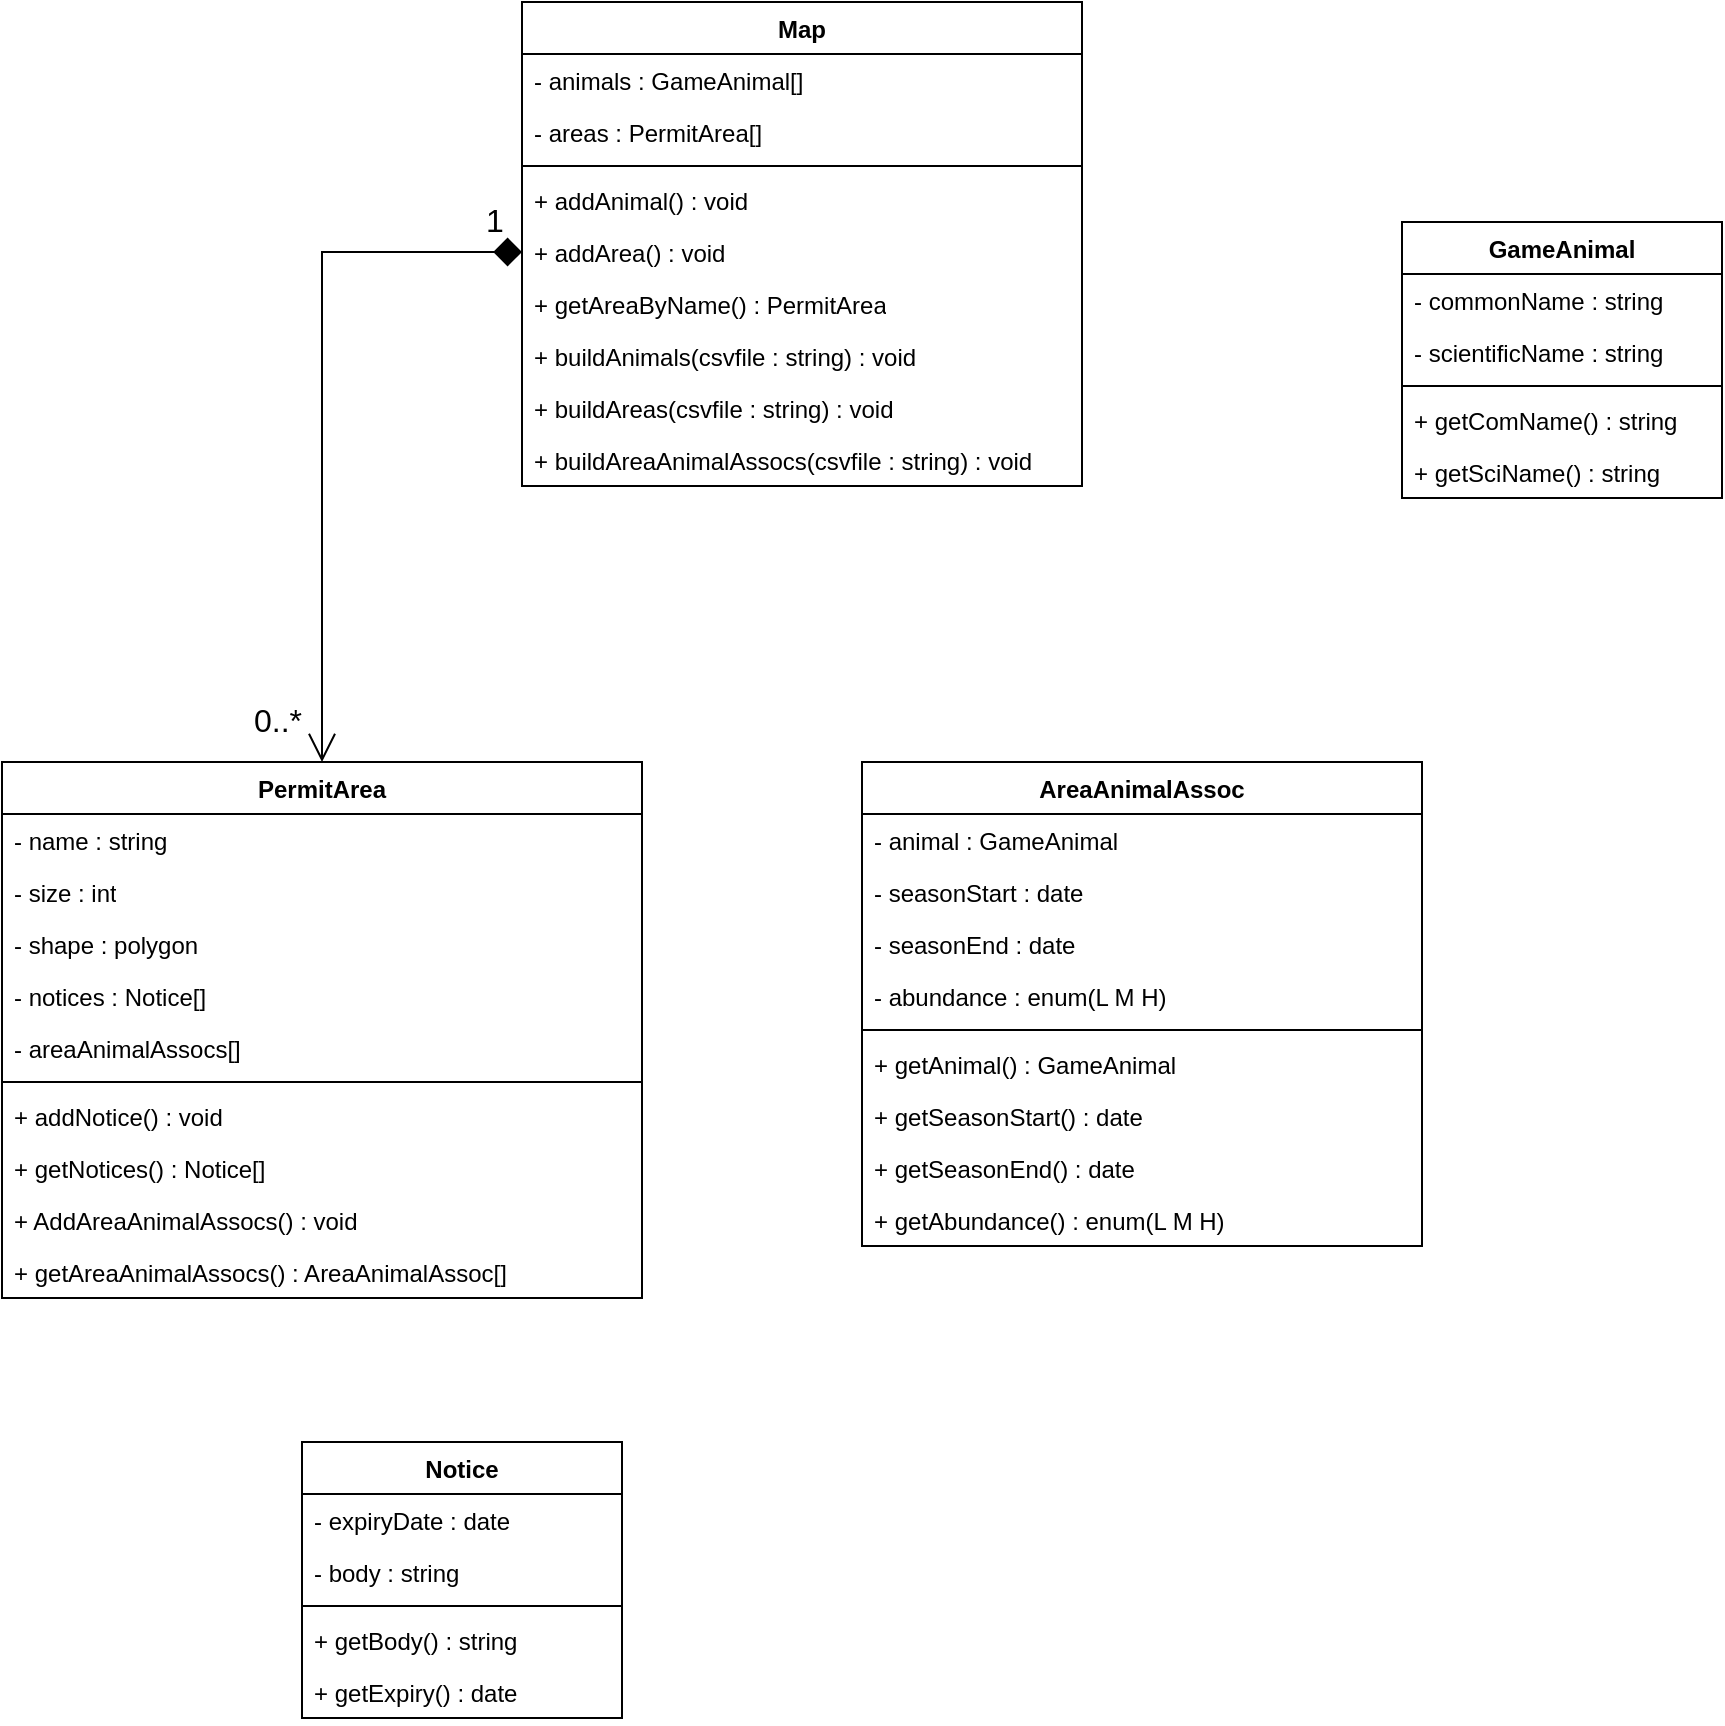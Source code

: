 <mxfile version="24.7.6">
  <diagram name="Page-1" id="c4acf3e9-155e-7222-9cf6-157b1a14988f">
    <mxGraphModel dx="1247" dy="690" grid="1" gridSize="10" guides="1" tooltips="1" connect="1" arrows="1" fold="1" page="1" pageScale="1" pageWidth="850" pageHeight="1100" background="none" math="0" shadow="0">
      <root>
        <mxCell id="0" />
        <mxCell id="1" parent="0" />
        <mxCell id="Ez3vP4pjUcFBJTDkklkr-1" value="PermitArea" style="swimlane;fontStyle=1;align=center;verticalAlign=top;childLayout=stackLayout;horizontal=1;startSize=26;horizontalStack=0;resizeParent=1;resizeParentMax=0;resizeLast=0;collapsible=1;marginBottom=0;whiteSpace=wrap;html=1;" parent="1" vertex="1">
          <mxGeometry x="810" y="530" width="320" height="268" as="geometry" />
        </mxCell>
        <mxCell id="Ez3vP4pjUcFBJTDkklkr-2" value="- name : string" style="text;strokeColor=none;fillColor=none;align=left;verticalAlign=top;spacingLeft=4;spacingRight=4;overflow=hidden;rotatable=0;points=[[0,0.5],[1,0.5]];portConstraint=eastwest;whiteSpace=wrap;html=1;" parent="Ez3vP4pjUcFBJTDkklkr-1" vertex="1">
          <mxGeometry y="26" width="320" height="26" as="geometry" />
        </mxCell>
        <mxCell id="Ez3vP4pjUcFBJTDkklkr-22" value="- size : int" style="text;strokeColor=none;fillColor=none;align=left;verticalAlign=top;spacingLeft=4;spacingRight=4;overflow=hidden;rotatable=0;points=[[0,0.5],[1,0.5]];portConstraint=eastwest;whiteSpace=wrap;html=1;" parent="Ez3vP4pjUcFBJTDkklkr-1" vertex="1">
          <mxGeometry y="52" width="320" height="26" as="geometry" />
        </mxCell>
        <mxCell id="Ez3vP4pjUcFBJTDkklkr-23" value="- shape : polygon" style="text;strokeColor=none;fillColor=none;align=left;verticalAlign=top;spacingLeft=4;spacingRight=4;overflow=hidden;rotatable=0;points=[[0,0.5],[1,0.5]];portConstraint=eastwest;whiteSpace=wrap;html=1;" parent="Ez3vP4pjUcFBJTDkklkr-1" vertex="1">
          <mxGeometry y="78" width="320" height="26" as="geometry" />
        </mxCell>
        <mxCell id="Ez3vP4pjUcFBJTDkklkr-24" value="- notices : Notice[]" style="text;strokeColor=none;fillColor=none;align=left;verticalAlign=top;spacingLeft=4;spacingRight=4;overflow=hidden;rotatable=0;points=[[0,0.5],[1,0.5]];portConstraint=eastwest;whiteSpace=wrap;html=1;" parent="Ez3vP4pjUcFBJTDkklkr-1" vertex="1">
          <mxGeometry y="104" width="320" height="26" as="geometry" />
        </mxCell>
        <mxCell id="Ez3vP4pjUcFBJTDkklkr-25" value="- areaAnimalAssocs[]" style="text;strokeColor=none;fillColor=none;align=left;verticalAlign=top;spacingLeft=4;spacingRight=4;overflow=hidden;rotatable=0;points=[[0,0.5],[1,0.5]];portConstraint=eastwest;whiteSpace=wrap;html=1;" parent="Ez3vP4pjUcFBJTDkklkr-1" vertex="1">
          <mxGeometry y="130" width="320" height="26" as="geometry" />
        </mxCell>
        <mxCell id="Ez3vP4pjUcFBJTDkklkr-3" value="" style="line;strokeWidth=1;fillColor=none;align=left;verticalAlign=middle;spacingTop=-1;spacingLeft=3;spacingRight=3;rotatable=0;labelPosition=right;points=[];portConstraint=eastwest;strokeColor=inherit;" parent="Ez3vP4pjUcFBJTDkklkr-1" vertex="1">
          <mxGeometry y="156" width="320" height="8" as="geometry" />
        </mxCell>
        <mxCell id="Ez3vP4pjUcFBJTDkklkr-4" value="+ addNotice() : void" style="text;strokeColor=none;fillColor=none;align=left;verticalAlign=top;spacingLeft=4;spacingRight=4;overflow=hidden;rotatable=0;points=[[0,0.5],[1,0.5]];portConstraint=eastwest;whiteSpace=wrap;html=1;" parent="Ez3vP4pjUcFBJTDkklkr-1" vertex="1">
          <mxGeometry y="164" width="320" height="26" as="geometry" />
        </mxCell>
        <mxCell id="Ez3vP4pjUcFBJTDkklkr-26" value="+ getNotices() : Notice[]" style="text;strokeColor=none;fillColor=none;align=left;verticalAlign=top;spacingLeft=4;spacingRight=4;overflow=hidden;rotatable=0;points=[[0,0.5],[1,0.5]];portConstraint=eastwest;whiteSpace=wrap;html=1;" parent="Ez3vP4pjUcFBJTDkklkr-1" vertex="1">
          <mxGeometry y="190" width="320" height="26" as="geometry" />
        </mxCell>
        <mxCell id="Ez3vP4pjUcFBJTDkklkr-27" value="+ AddAreaAnimalAssocs() : void" style="text;strokeColor=none;fillColor=none;align=left;verticalAlign=top;spacingLeft=4;spacingRight=4;overflow=hidden;rotatable=0;points=[[0,0.5],[1,0.5]];portConstraint=eastwest;whiteSpace=wrap;html=1;" parent="Ez3vP4pjUcFBJTDkklkr-1" vertex="1">
          <mxGeometry y="216" width="320" height="26" as="geometry" />
        </mxCell>
        <mxCell id="Ez3vP4pjUcFBJTDkklkr-28" value="+ getAreaAnimalAssocs() : AreaAnimalAssoc[]" style="text;strokeColor=none;fillColor=none;align=left;verticalAlign=top;spacingLeft=4;spacingRight=4;overflow=hidden;rotatable=0;points=[[0,0.5],[1,0.5]];portConstraint=eastwest;whiteSpace=wrap;html=1;" parent="Ez3vP4pjUcFBJTDkklkr-1" vertex="1">
          <mxGeometry y="242" width="320" height="26" as="geometry" />
        </mxCell>
        <mxCell id="Ez3vP4pjUcFBJTDkklkr-5" value="Map" style="swimlane;fontStyle=1;align=center;verticalAlign=top;childLayout=stackLayout;horizontal=1;startSize=26;horizontalStack=0;resizeParent=1;resizeParentMax=0;resizeLast=0;collapsible=1;marginBottom=0;whiteSpace=wrap;html=1;" parent="1" vertex="1">
          <mxGeometry x="1070" y="150" width="280" height="242" as="geometry" />
        </mxCell>
        <mxCell id="Ez3vP4pjUcFBJTDkklkr-6" value="- animals : GameAnimal[]" style="text;strokeColor=none;fillColor=none;align=left;verticalAlign=top;spacingLeft=4;spacingRight=4;overflow=hidden;rotatable=0;points=[[0,0.5],[1,0.5]];portConstraint=eastwest;whiteSpace=wrap;html=1;" parent="Ez3vP4pjUcFBJTDkklkr-5" vertex="1">
          <mxGeometry y="26" width="280" height="26" as="geometry" />
        </mxCell>
        <mxCell id="Ez3vP4pjUcFBJTDkklkr-31" value="- areas : PermitArea[]" style="text;strokeColor=none;fillColor=none;align=left;verticalAlign=top;spacingLeft=4;spacingRight=4;overflow=hidden;rotatable=0;points=[[0,0.5],[1,0.5]];portConstraint=eastwest;whiteSpace=wrap;html=1;" parent="Ez3vP4pjUcFBJTDkklkr-5" vertex="1">
          <mxGeometry y="52" width="280" height="26" as="geometry" />
        </mxCell>
        <mxCell id="Ez3vP4pjUcFBJTDkklkr-7" value="" style="line;strokeWidth=1;fillColor=none;align=left;verticalAlign=middle;spacingTop=-1;spacingLeft=3;spacingRight=3;rotatable=0;labelPosition=right;points=[];portConstraint=eastwest;strokeColor=inherit;" parent="Ez3vP4pjUcFBJTDkklkr-5" vertex="1">
          <mxGeometry y="78" width="280" height="8" as="geometry" />
        </mxCell>
        <mxCell id="Ez3vP4pjUcFBJTDkklkr-8" value="+ addAnimal() : void" style="text;strokeColor=none;fillColor=none;align=left;verticalAlign=top;spacingLeft=4;spacingRight=4;overflow=hidden;rotatable=0;points=[[0,0.5],[1,0.5]];portConstraint=eastwest;whiteSpace=wrap;html=1;" parent="Ez3vP4pjUcFBJTDkklkr-5" vertex="1">
          <mxGeometry y="86" width="280" height="26" as="geometry" />
        </mxCell>
        <mxCell id="Ez3vP4pjUcFBJTDkklkr-32" value="+ addArea() : void" style="text;strokeColor=none;fillColor=none;align=left;verticalAlign=top;spacingLeft=4;spacingRight=4;overflow=hidden;rotatable=0;points=[[0,0.5],[1,0.5]];portConstraint=eastwest;whiteSpace=wrap;html=1;" parent="Ez3vP4pjUcFBJTDkklkr-5" vertex="1">
          <mxGeometry y="112" width="280" height="26" as="geometry" />
        </mxCell>
        <mxCell id="Ez3vP4pjUcFBJTDkklkr-33" value="+ getAreaByName() : PermitArea" style="text;strokeColor=none;fillColor=none;align=left;verticalAlign=top;spacingLeft=4;spacingRight=4;overflow=hidden;rotatable=0;points=[[0,0.5],[1,0.5]];portConstraint=eastwest;whiteSpace=wrap;html=1;" parent="Ez3vP4pjUcFBJTDkklkr-5" vertex="1">
          <mxGeometry y="138" width="280" height="26" as="geometry" />
        </mxCell>
        <mxCell id="Ez3vP4pjUcFBJTDkklkr-34" value="+ buildAnimals(csvfile : string) : void" style="text;strokeColor=none;fillColor=none;align=left;verticalAlign=top;spacingLeft=4;spacingRight=4;overflow=hidden;rotatable=0;points=[[0,0.5],[1,0.5]];portConstraint=eastwest;whiteSpace=wrap;html=1;" parent="Ez3vP4pjUcFBJTDkklkr-5" vertex="1">
          <mxGeometry y="164" width="280" height="26" as="geometry" />
        </mxCell>
        <mxCell id="Ez3vP4pjUcFBJTDkklkr-35" value="+ buildAreas(csvfile : string) : void" style="text;strokeColor=none;fillColor=none;align=left;verticalAlign=top;spacingLeft=4;spacingRight=4;overflow=hidden;rotatable=0;points=[[0,0.5],[1,0.5]];portConstraint=eastwest;whiteSpace=wrap;html=1;" parent="Ez3vP4pjUcFBJTDkklkr-5" vertex="1">
          <mxGeometry y="190" width="280" height="26" as="geometry" />
        </mxCell>
        <mxCell id="Ez3vP4pjUcFBJTDkklkr-38" value="+ buildAreaAnimalAssocs(csvfile : string) : void" style="text;strokeColor=none;fillColor=none;align=left;verticalAlign=top;spacingLeft=4;spacingRight=4;overflow=hidden;rotatable=0;points=[[0,0.5],[1,0.5]];portConstraint=eastwest;whiteSpace=wrap;html=1;" parent="Ez3vP4pjUcFBJTDkklkr-5" vertex="1">
          <mxGeometry y="216" width="280" height="26" as="geometry" />
        </mxCell>
        <mxCell id="Ez3vP4pjUcFBJTDkklkr-9" value="Notice" style="swimlane;fontStyle=1;align=center;verticalAlign=top;childLayout=stackLayout;horizontal=1;startSize=26;horizontalStack=0;resizeParent=1;resizeParentMax=0;resizeLast=0;collapsible=1;marginBottom=0;whiteSpace=wrap;html=1;" parent="1" vertex="1">
          <mxGeometry x="960" y="870" width="160" height="138" as="geometry" />
        </mxCell>
        <mxCell id="Ez3vP4pjUcFBJTDkklkr-10" value="- expiryDate : date" style="text;strokeColor=none;fillColor=none;align=left;verticalAlign=top;spacingLeft=4;spacingRight=4;overflow=hidden;rotatable=0;points=[[0,0.5],[1,0.5]];portConstraint=eastwest;whiteSpace=wrap;html=1;" parent="Ez3vP4pjUcFBJTDkklkr-9" vertex="1">
          <mxGeometry y="26" width="160" height="26" as="geometry" />
        </mxCell>
        <mxCell id="Ez3vP4pjUcFBJTDkklkr-39" value="- body : string" style="text;strokeColor=none;fillColor=none;align=left;verticalAlign=top;spacingLeft=4;spacingRight=4;overflow=hidden;rotatable=0;points=[[0,0.5],[1,0.5]];portConstraint=eastwest;whiteSpace=wrap;html=1;" parent="Ez3vP4pjUcFBJTDkklkr-9" vertex="1">
          <mxGeometry y="52" width="160" height="26" as="geometry" />
        </mxCell>
        <mxCell id="Ez3vP4pjUcFBJTDkklkr-11" value="" style="line;strokeWidth=1;fillColor=none;align=left;verticalAlign=middle;spacingTop=-1;spacingLeft=3;spacingRight=3;rotatable=0;labelPosition=right;points=[];portConstraint=eastwest;strokeColor=inherit;" parent="Ez3vP4pjUcFBJTDkklkr-9" vertex="1">
          <mxGeometry y="78" width="160" height="8" as="geometry" />
        </mxCell>
        <mxCell id="Ez3vP4pjUcFBJTDkklkr-12" value="+ getBody() : string" style="text;strokeColor=none;fillColor=none;align=left;verticalAlign=top;spacingLeft=4;spacingRight=4;overflow=hidden;rotatable=0;points=[[0,0.5],[1,0.5]];portConstraint=eastwest;whiteSpace=wrap;html=1;" parent="Ez3vP4pjUcFBJTDkklkr-9" vertex="1">
          <mxGeometry y="86" width="160" height="26" as="geometry" />
        </mxCell>
        <mxCell id="Ez3vP4pjUcFBJTDkklkr-40" value="+ getExpiry() : date" style="text;strokeColor=none;fillColor=none;align=left;verticalAlign=top;spacingLeft=4;spacingRight=4;overflow=hidden;rotatable=0;points=[[0,0.5],[1,0.5]];portConstraint=eastwest;whiteSpace=wrap;html=1;" parent="Ez3vP4pjUcFBJTDkklkr-9" vertex="1">
          <mxGeometry y="112" width="160" height="26" as="geometry" />
        </mxCell>
        <mxCell id="Ez3vP4pjUcFBJTDkklkr-13" value="GameAnimal" style="swimlane;fontStyle=1;align=center;verticalAlign=top;childLayout=stackLayout;horizontal=1;startSize=26;horizontalStack=0;resizeParent=1;resizeParentMax=0;resizeLast=0;collapsible=1;marginBottom=0;whiteSpace=wrap;html=1;" parent="1" vertex="1">
          <mxGeometry x="1510" y="260" width="160" height="138" as="geometry" />
        </mxCell>
        <mxCell id="Ez3vP4pjUcFBJTDkklkr-14" value="- commonName : string" style="text;strokeColor=none;fillColor=none;align=left;verticalAlign=top;spacingLeft=4;spacingRight=4;overflow=hidden;rotatable=0;points=[[0,0.5],[1,0.5]];portConstraint=eastwest;whiteSpace=wrap;html=1;" parent="Ez3vP4pjUcFBJTDkklkr-13" vertex="1">
          <mxGeometry y="26" width="160" height="26" as="geometry" />
        </mxCell>
        <mxCell id="Ez3vP4pjUcFBJTDkklkr-29" value="- scientificName : string" style="text;strokeColor=none;fillColor=none;align=left;verticalAlign=top;spacingLeft=4;spacingRight=4;overflow=hidden;rotatable=0;points=[[0,0.5],[1,0.5]];portConstraint=eastwest;whiteSpace=wrap;html=1;" parent="Ez3vP4pjUcFBJTDkklkr-13" vertex="1">
          <mxGeometry y="52" width="160" height="26" as="geometry" />
        </mxCell>
        <mxCell id="Ez3vP4pjUcFBJTDkklkr-15" value="" style="line;strokeWidth=1;fillColor=none;align=left;verticalAlign=middle;spacingTop=-1;spacingLeft=3;spacingRight=3;rotatable=0;labelPosition=right;points=[];portConstraint=eastwest;strokeColor=inherit;" parent="Ez3vP4pjUcFBJTDkklkr-13" vertex="1">
          <mxGeometry y="78" width="160" height="8" as="geometry" />
        </mxCell>
        <mxCell id="Ez3vP4pjUcFBJTDkklkr-16" value="+ getComName() : string" style="text;strokeColor=none;fillColor=none;align=left;verticalAlign=top;spacingLeft=4;spacingRight=4;overflow=hidden;rotatable=0;points=[[0,0.5],[1,0.5]];portConstraint=eastwest;whiteSpace=wrap;html=1;" parent="Ez3vP4pjUcFBJTDkklkr-13" vertex="1">
          <mxGeometry y="86" width="160" height="26" as="geometry" />
        </mxCell>
        <mxCell id="Ez3vP4pjUcFBJTDkklkr-30" value="+ getSciName() : string" style="text;strokeColor=none;fillColor=none;align=left;verticalAlign=top;spacingLeft=4;spacingRight=4;overflow=hidden;rotatable=0;points=[[0,0.5],[1,0.5]];portConstraint=eastwest;whiteSpace=wrap;html=1;" parent="Ez3vP4pjUcFBJTDkklkr-13" vertex="1">
          <mxGeometry y="112" width="160" height="26" as="geometry" />
        </mxCell>
        <mxCell id="Ez3vP4pjUcFBJTDkklkr-17" value="AreaAnimalAssoc" style="swimlane;fontStyle=1;align=center;verticalAlign=top;childLayout=stackLayout;horizontal=1;startSize=26;horizontalStack=0;resizeParent=1;resizeParentMax=0;resizeLast=0;collapsible=1;marginBottom=0;whiteSpace=wrap;html=1;" parent="1" vertex="1">
          <mxGeometry x="1240" y="530" width="280" height="242" as="geometry" />
        </mxCell>
        <mxCell id="Ez3vP4pjUcFBJTDkklkr-18" value="- animal : GameAnimal" style="text;strokeColor=none;fillColor=none;align=left;verticalAlign=top;spacingLeft=4;spacingRight=4;overflow=hidden;rotatable=0;points=[[0,0.5],[1,0.5]];portConstraint=eastwest;whiteSpace=wrap;html=1;" parent="Ez3vP4pjUcFBJTDkklkr-17" vertex="1">
          <mxGeometry y="26" width="280" height="26" as="geometry" />
        </mxCell>
        <mxCell id="Ez3vP4pjUcFBJTDkklkr-41" value="- seasonStart : date" style="text;strokeColor=none;fillColor=none;align=left;verticalAlign=top;spacingLeft=4;spacingRight=4;overflow=hidden;rotatable=0;points=[[0,0.5],[1,0.5]];portConstraint=eastwest;whiteSpace=wrap;html=1;" parent="Ez3vP4pjUcFBJTDkklkr-17" vertex="1">
          <mxGeometry y="52" width="280" height="26" as="geometry" />
        </mxCell>
        <mxCell id="Ez3vP4pjUcFBJTDkklkr-42" value="- seasonEnd : date" style="text;strokeColor=none;fillColor=none;align=left;verticalAlign=top;spacingLeft=4;spacingRight=4;overflow=hidden;rotatable=0;points=[[0,0.5],[1,0.5]];portConstraint=eastwest;whiteSpace=wrap;html=1;" parent="Ez3vP4pjUcFBJTDkklkr-17" vertex="1">
          <mxGeometry y="78" width="280" height="26" as="geometry" />
        </mxCell>
        <mxCell id="Ez3vP4pjUcFBJTDkklkr-43" value="- abundance : enum(L M H)" style="text;strokeColor=none;fillColor=none;align=left;verticalAlign=top;spacingLeft=4;spacingRight=4;overflow=hidden;rotatable=0;points=[[0,0.5],[1,0.5]];portConstraint=eastwest;whiteSpace=wrap;html=1;" parent="Ez3vP4pjUcFBJTDkklkr-17" vertex="1">
          <mxGeometry y="104" width="280" height="26" as="geometry" />
        </mxCell>
        <mxCell id="Ez3vP4pjUcFBJTDkklkr-19" value="" style="line;strokeWidth=1;fillColor=none;align=left;verticalAlign=middle;spacingTop=-1;spacingLeft=3;spacingRight=3;rotatable=0;labelPosition=right;points=[];portConstraint=eastwest;strokeColor=inherit;" parent="Ez3vP4pjUcFBJTDkklkr-17" vertex="1">
          <mxGeometry y="130" width="280" height="8" as="geometry" />
        </mxCell>
        <mxCell id="Ez3vP4pjUcFBJTDkklkr-20" value="+ getAnimal() : GameAnimal" style="text;strokeColor=none;fillColor=none;align=left;verticalAlign=top;spacingLeft=4;spacingRight=4;overflow=hidden;rotatable=0;points=[[0,0.5],[1,0.5]];portConstraint=eastwest;whiteSpace=wrap;html=1;" parent="Ez3vP4pjUcFBJTDkklkr-17" vertex="1">
          <mxGeometry y="138" width="280" height="26" as="geometry" />
        </mxCell>
        <mxCell id="Ez3vP4pjUcFBJTDkklkr-44" value="+ getSeasonStart() : date" style="text;strokeColor=none;fillColor=none;align=left;verticalAlign=top;spacingLeft=4;spacingRight=4;overflow=hidden;rotatable=0;points=[[0,0.5],[1,0.5]];portConstraint=eastwest;whiteSpace=wrap;html=1;" parent="Ez3vP4pjUcFBJTDkklkr-17" vertex="1">
          <mxGeometry y="164" width="280" height="26" as="geometry" />
        </mxCell>
        <mxCell id="Ez3vP4pjUcFBJTDkklkr-45" value="+ getSeasonEnd() : date" style="text;strokeColor=none;fillColor=none;align=left;verticalAlign=top;spacingLeft=4;spacingRight=4;overflow=hidden;rotatable=0;points=[[0,0.5],[1,0.5]];portConstraint=eastwest;whiteSpace=wrap;html=1;" parent="Ez3vP4pjUcFBJTDkklkr-17" vertex="1">
          <mxGeometry y="190" width="280" height="26" as="geometry" />
        </mxCell>
        <mxCell id="Ez3vP4pjUcFBJTDkklkr-46" value="+ getAbundance() : enum(L M H)" style="text;strokeColor=none;fillColor=none;align=left;verticalAlign=top;spacingLeft=4;spacingRight=4;overflow=hidden;rotatable=0;points=[[0,0.5],[1,0.5]];portConstraint=eastwest;whiteSpace=wrap;html=1;" parent="Ez3vP4pjUcFBJTDkklkr-17" vertex="1">
          <mxGeometry y="216" width="280" height="26" as="geometry" />
        </mxCell>
        <mxCell id="cMjqchseTczba8uuWv3m-2" value="" style="endArrow=open;html=1;edgeStyle=orthogonalEdgeStyle;rounded=0;exitX=0;exitY=0.5;exitDx=0;exitDy=0;entryX=0.5;entryY=0;entryDx=0;entryDy=0;startArrow=diamond;startFill=1;endFill=0;endSize=12;startSize=12;fontSize=13;" edge="1" parent="1" source="Ez3vP4pjUcFBJTDkklkr-32" target="Ez3vP4pjUcFBJTDkklkr-1">
          <mxGeometry relative="1" as="geometry">
            <mxPoint x="970" y="220" as="sourcePoint" />
            <mxPoint x="970" y="510" as="targetPoint" />
            <Array as="points">
              <mxPoint x="970" y="275" />
            </Array>
          </mxGeometry>
        </mxCell>
        <mxCell id="cMjqchseTczba8uuWv3m-3" value="1" style="edgeLabel;resizable=0;html=1;align=left;verticalAlign=bottom;fontSize=16;" connectable="0" vertex="1" parent="cMjqchseTczba8uuWv3m-2">
          <mxGeometry x="-1" relative="1" as="geometry">
            <mxPoint x="-20" y="-5" as="offset" />
          </mxGeometry>
        </mxCell>
        <mxCell id="cMjqchseTczba8uuWv3m-4" value="0..*" style="edgeLabel;resizable=0;html=1;align=right;verticalAlign=bottom;fontSize=16;" connectable="0" vertex="1" parent="cMjqchseTczba8uuWv3m-2">
          <mxGeometry x="1" relative="1" as="geometry">
            <mxPoint x="-10" y="-10" as="offset" />
          </mxGeometry>
        </mxCell>
      </root>
    </mxGraphModel>
  </diagram>
</mxfile>
